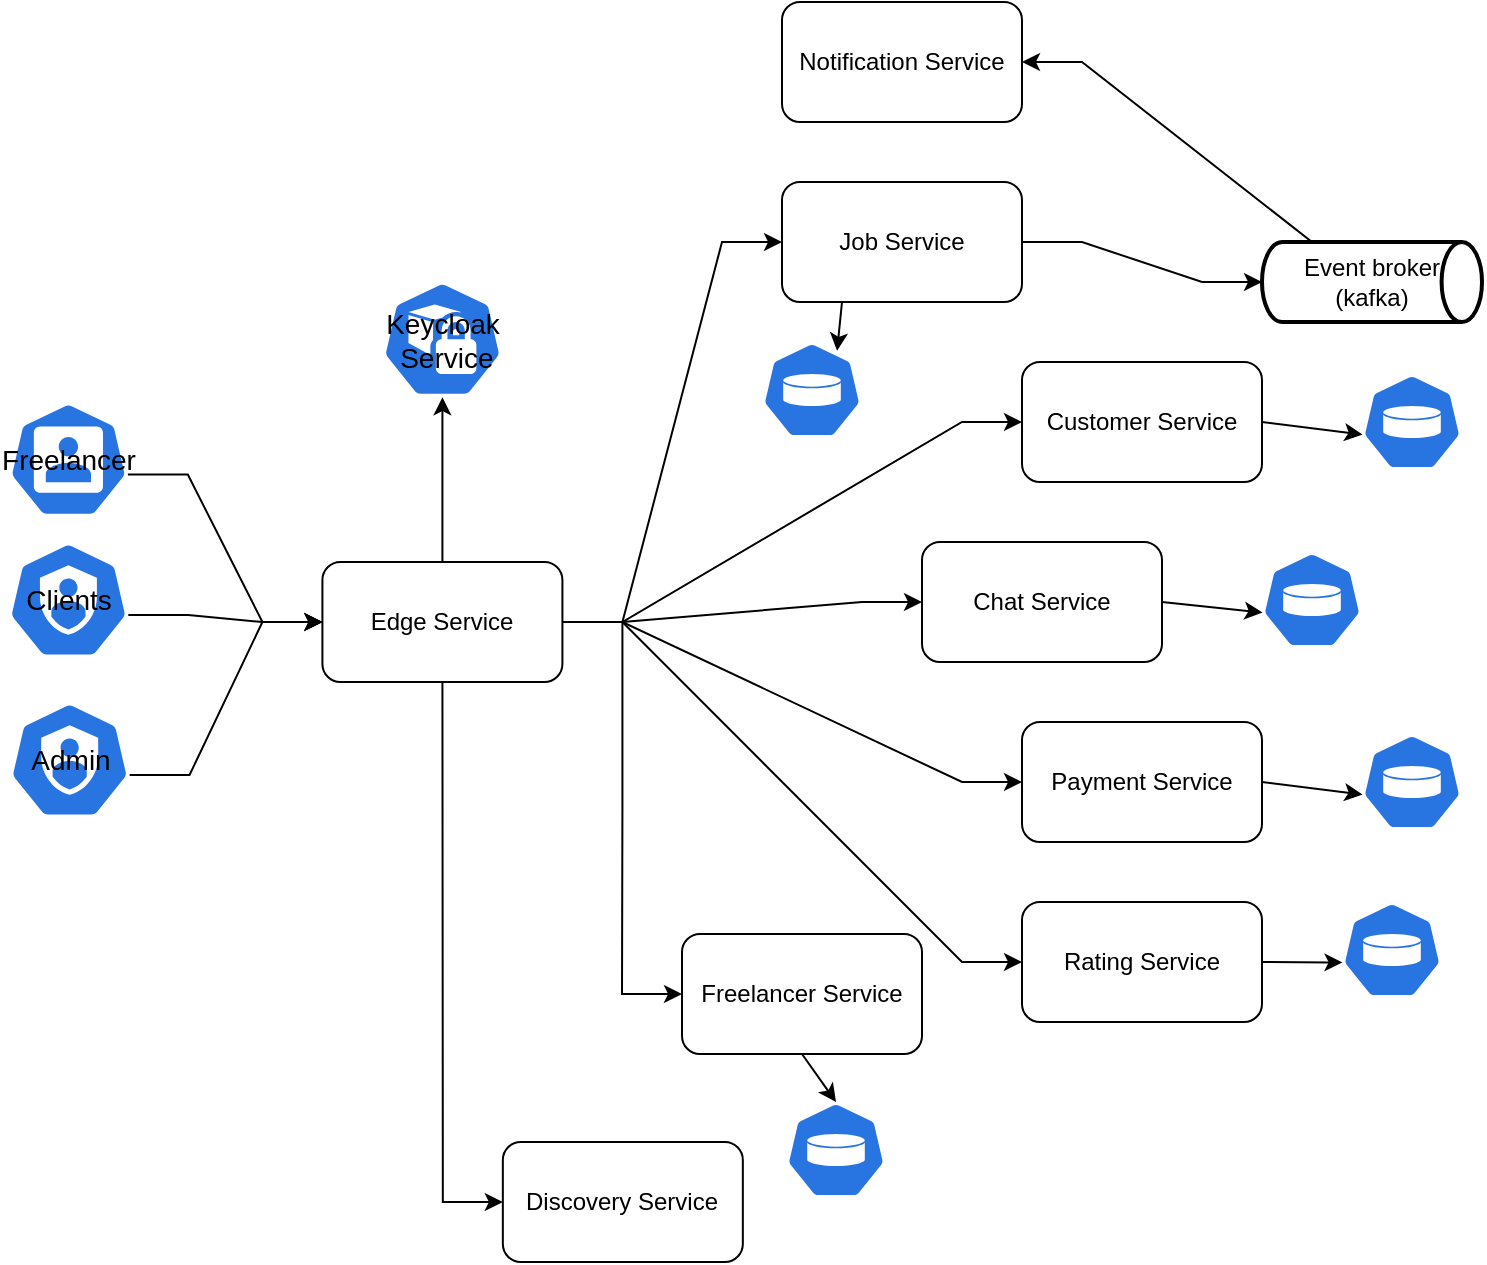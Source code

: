 <mxfile version="23.1.2" type="github">
  <diagram name="Страница — 1" id="Il09f_JZnOJmlo6yiQQx">
    <mxGraphModel dx="2670" dy="746" grid="1" gridSize="10" guides="1" tooltips="1" connect="1" arrows="1" fold="1" page="1" pageScale="1" pageWidth="827" pageHeight="1169" math="0" shadow="0">
      <root>
        <mxCell id="0" />
        <mxCell id="1" parent="0" />
        <mxCell id="KAlhx2F8nlkhRq3qYL2v-13" style="edgeStyle=entityRelationEdgeStyle;rounded=0;orthogonalLoop=1;jettySize=auto;html=1;exitX=0.995;exitY=0.63;exitDx=0;exitDy=0;exitPerimeter=0;entryX=0;entryY=0.5;entryDx=0;entryDy=0;" parent="1" source="KAlhx2F8nlkhRq3qYL2v-1" target="KAlhx2F8nlkhRq3qYL2v-12" edge="1">
          <mxGeometry relative="1" as="geometry" />
        </mxCell>
        <mxCell id="KAlhx2F8nlkhRq3qYL2v-1" value="&lt;font style=&quot;font-size: 14px;&quot;&gt;Freelancer&lt;/font&gt;" style="aspect=fixed;sketch=0;html=1;dashed=0;whitespace=wrap;fillColor=#2875E2;strokeColor=#ffffff;points=[[0.005,0.63,0],[0.1,0.2,0],[0.9,0.2,0],[0.5,0,0],[0.995,0.63,0],[0.72,0.99,0],[0.5,1,0],[0.28,0.99,0]];shape=mxgraph.kubernetes.icon2;prIcon=user" parent="1" vertex="1">
          <mxGeometry x="-769.79" y="250" width="60" height="57.6" as="geometry" />
        </mxCell>
        <mxCell id="KAlhx2F8nlkhRq3qYL2v-15" style="edgeStyle=entityRelationEdgeStyle;rounded=0;orthogonalLoop=1;jettySize=auto;html=1;exitX=0.995;exitY=0.63;exitDx=0;exitDy=0;exitPerimeter=0;entryX=0;entryY=0.5;entryDx=0;entryDy=0;" parent="1" source="KAlhx2F8nlkhRq3qYL2v-2" target="KAlhx2F8nlkhRq3qYL2v-12" edge="1">
          <mxGeometry relative="1" as="geometry" />
        </mxCell>
        <mxCell id="KAlhx2F8nlkhRq3qYL2v-2" value="&lt;font style=&quot;font-size: 14px;&quot;&gt;Clients&lt;/font&gt;" style="aspect=fixed;sketch=0;html=1;dashed=0;whitespace=wrap;fillColor=#2875E2;strokeColor=#ffffff;points=[[0.005,0.63,0],[0.1,0.2,0],[0.9,0.2,0],[0.5,0,0],[0.995,0.63,0],[0.72,0.99,0],[0.5,1,0],[0.28,0.99,0]];shape=mxgraph.kubernetes.icon2;prIcon=sa" parent="1" vertex="1">
          <mxGeometry x="-770.0" y="320" width="60.42" height="58" as="geometry" />
        </mxCell>
        <mxCell id="KAlhx2F8nlkhRq3qYL2v-16" style="edgeStyle=entityRelationEdgeStyle;rounded=0;orthogonalLoop=1;jettySize=auto;html=1;exitX=0.995;exitY=0.63;exitDx=0;exitDy=0;exitPerimeter=0;entryX=0;entryY=0.5;entryDx=0;entryDy=0;" parent="1" source="KAlhx2F8nlkhRq3qYL2v-3" target="KAlhx2F8nlkhRq3qYL2v-12" edge="1">
          <mxGeometry relative="1" as="geometry" />
        </mxCell>
        <mxCell id="KAlhx2F8nlkhRq3qYL2v-3" value="&lt;font style=&quot;font-size: 14px;&quot;&gt;Admin&lt;/font&gt;" style="aspect=fixed;sketch=0;html=1;dashed=0;whitespace=wrap;fillColor=#2875E2;strokeColor=#ffffff;points=[[0.005,0.63,0],[0.1,0.2,0],[0.9,0.2,0],[0.5,0,0],[0.995,0.63,0],[0.72,0.99,0],[0.5,1,0],[0.28,0.99,0]];shape=mxgraph.kubernetes.icon2;prIcon=sa" parent="1" vertex="1">
          <mxGeometry x="-769.37" y="400" width="60.42" height="58" as="geometry" />
        </mxCell>
        <mxCell id="KAlhx2F8nlkhRq3qYL2v-5" value="" style="aspect=fixed;sketch=0;html=1;dashed=0;whitespace=wrap;fillColor=#2875E2;strokeColor=#ffffff;points=[[0.005,0.63,0],[0.1,0.2,0],[0.9,0.2,0],[0.5,0,0],[0.995,0.63,0],[0.72,0.99,0],[0.5,1,0],[0.28,0.99,0]];shape=mxgraph.kubernetes.icon2;prIcon=vol" parent="1" vertex="1">
          <mxGeometry x="-393" y="220" width="50" height="48" as="geometry" />
        </mxCell>
        <mxCell id="KAlhx2F8nlkhRq3qYL2v-34" style="edgeStyle=entityRelationEdgeStyle;rounded=0;orthogonalLoop=1;jettySize=auto;html=1;exitX=0.25;exitY=1;exitDx=0;exitDy=0;entryX=0;entryY=0.5;entryDx=0;entryDy=0;" parent="1" source="KAlhx2F8nlkhRq3qYL2v-12" target="KAlhx2F8nlkhRq3qYL2v-24" edge="1">
          <mxGeometry relative="1" as="geometry" />
        </mxCell>
        <mxCell id="wgMH-Wj2FU-8Tyl37wwq-6" style="edgeStyle=entityRelationEdgeStyle;rounded=0;orthogonalLoop=1;jettySize=auto;html=1;exitX=1;exitY=0.25;exitDx=0;exitDy=0;entryX=0;entryY=0.5;entryDx=0;entryDy=0;" edge="1" parent="1" target="KAlhx2F8nlkhRq3qYL2v-23">
          <mxGeometry relative="1" as="geometry">
            <mxPoint x="-492.79" y="360" as="sourcePoint" />
            <mxPoint x="-373" y="205" as="targetPoint" />
          </mxGeometry>
        </mxCell>
        <mxCell id="wgMH-Wj2FU-8Tyl37wwq-7" style="edgeStyle=entityRelationEdgeStyle;rounded=0;orthogonalLoop=1;jettySize=auto;html=1;exitX=1;exitY=0.25;exitDx=0;exitDy=0;entryX=0;entryY=0.5;entryDx=0;entryDy=0;" edge="1" parent="1" target="KAlhx2F8nlkhRq3qYL2v-20">
          <mxGeometry relative="1" as="geometry">
            <mxPoint x="-492.79" y="360" as="sourcePoint" />
            <mxPoint x="-373" y="275" as="targetPoint" />
          </mxGeometry>
        </mxCell>
        <mxCell id="wgMH-Wj2FU-8Tyl37wwq-8" style="edgeStyle=entityRelationEdgeStyle;rounded=0;orthogonalLoop=1;jettySize=auto;html=1;exitX=1;exitY=0.5;exitDx=0;exitDy=0;" edge="1" parent="1" source="KAlhx2F8nlkhRq3qYL2v-12" target="KAlhx2F8nlkhRq3qYL2v-22">
          <mxGeometry relative="1" as="geometry" />
        </mxCell>
        <mxCell id="wgMH-Wj2FU-8Tyl37wwq-9" style="edgeStyle=entityRelationEdgeStyle;rounded=0;orthogonalLoop=1;jettySize=auto;html=1;exitX=1;exitY=0.5;exitDx=0;exitDy=0;entryX=0;entryY=0.5;entryDx=0;entryDy=0;" edge="1" parent="1" source="KAlhx2F8nlkhRq3qYL2v-12" target="KAlhx2F8nlkhRq3qYL2v-18">
          <mxGeometry relative="1" as="geometry" />
        </mxCell>
        <mxCell id="wgMH-Wj2FU-8Tyl37wwq-12" style="edgeStyle=entityRelationEdgeStyle;rounded=0;orthogonalLoop=1;jettySize=auto;html=1;exitX=1;exitY=0.5;exitDx=0;exitDy=0;entryX=0;entryY=0.5;entryDx=0;entryDy=0;" edge="1" parent="1" source="KAlhx2F8nlkhRq3qYL2v-12" target="KAlhx2F8nlkhRq3qYL2v-19">
          <mxGeometry relative="1" as="geometry" />
        </mxCell>
        <mxCell id="wgMH-Wj2FU-8Tyl37wwq-13" style="edgeStyle=entityRelationEdgeStyle;rounded=0;orthogonalLoop=1;jettySize=auto;html=1;exitX=1;exitY=0.5;exitDx=0;exitDy=0;entryX=0;entryY=0.5;entryDx=0;entryDy=0;" edge="1" parent="1" source="KAlhx2F8nlkhRq3qYL2v-12" target="KAlhx2F8nlkhRq3qYL2v-21">
          <mxGeometry relative="1" as="geometry" />
        </mxCell>
        <mxCell id="KAlhx2F8nlkhRq3qYL2v-12" value="Edge Service" style="rounded=1;whiteSpace=wrap;html=1;" parent="1" vertex="1">
          <mxGeometry x="-612.79" y="330" width="120" height="60" as="geometry" />
        </mxCell>
        <mxCell id="KAlhx2F8nlkhRq3qYL2v-17" value="Notification Service&lt;br&gt;" style="rounded=1;whiteSpace=wrap;html=1;" parent="1" vertex="1">
          <mxGeometry x="-383" y="50" width="120" height="60" as="geometry" />
        </mxCell>
        <mxCell id="KAlhx2F8nlkhRq3qYL2v-18" value="Payment Service" style="rounded=1;whiteSpace=wrap;html=1;" parent="1" vertex="1">
          <mxGeometry x="-263" y="410" width="120" height="60" as="geometry" />
        </mxCell>
        <mxCell id="KAlhx2F8nlkhRq3qYL2v-19" value="Rating Service" style="rounded=1;whiteSpace=wrap;html=1;" parent="1" vertex="1">
          <mxGeometry x="-263" y="500" width="120" height="60" as="geometry" />
        </mxCell>
        <mxCell id="KAlhx2F8nlkhRq3qYL2v-20" value="Customer Service" style="rounded=1;whiteSpace=wrap;html=1;" parent="1" vertex="1">
          <mxGeometry x="-263" y="230" width="120" height="60" as="geometry" />
        </mxCell>
        <mxCell id="KAlhx2F8nlkhRq3qYL2v-21" value="Freelancer Service" style="rounded=1;whiteSpace=wrap;html=1;" parent="1" vertex="1">
          <mxGeometry x="-433" y="516" width="120" height="60" as="geometry" />
        </mxCell>
        <mxCell id="KAlhx2F8nlkhRq3qYL2v-22" value="Chat Service" style="rounded=1;whiteSpace=wrap;html=1;" parent="1" vertex="1">
          <mxGeometry x="-313" y="320" width="120" height="60" as="geometry" />
        </mxCell>
        <mxCell id="KAlhx2F8nlkhRq3qYL2v-23" value="Job Service" style="rounded=1;whiteSpace=wrap;html=1;" parent="1" vertex="1">
          <mxGeometry x="-383" y="140" width="120" height="60" as="geometry" />
        </mxCell>
        <mxCell id="KAlhx2F8nlkhRq3qYL2v-24" value="Discovery Service" style="rounded=1;whiteSpace=wrap;html=1;" parent="1" vertex="1">
          <mxGeometry x="-522.58" y="620" width="120" height="60" as="geometry" />
        </mxCell>
        <mxCell id="KAlhx2F8nlkhRq3qYL2v-35" value="&lt;font style=&quot;font-size: 14px;&quot;&gt;Keycloak&lt;br&gt;&amp;nbsp;Service&lt;/font&gt;" style="aspect=fixed;sketch=0;html=1;dashed=0;whitespace=wrap;fillColor=#2875E2;strokeColor=#ffffff;points=[[0.005,0.63,0],[0.1,0.2,0],[0.9,0.2,0],[0.5,0,0],[0.995,0.63,0],[0.72,0.99,0],[0.5,1,0],[0.28,0.99,0]];shape=mxgraph.kubernetes.icon2;prIcon=psp" parent="1" vertex="1">
          <mxGeometry x="-583" y="189.6" width="60.42" height="58" as="geometry" />
        </mxCell>
        <mxCell id="KAlhx2F8nlkhRq3qYL2v-37" style="edgeStyle=none;rounded=0;orthogonalLoop=1;jettySize=auto;html=1;exitX=0.5;exitY=0;exitDx=0;exitDy=0;entryX=0.5;entryY=1;entryDx=0;entryDy=0;entryPerimeter=0;" parent="1" source="KAlhx2F8nlkhRq3qYL2v-12" target="KAlhx2F8nlkhRq3qYL2v-35" edge="1">
          <mxGeometry relative="1" as="geometry" />
        </mxCell>
        <mxCell id="wgMH-Wj2FU-8Tyl37wwq-18" style="edgeStyle=entityRelationEdgeStyle;rounded=0;orthogonalLoop=1;jettySize=auto;html=1;exitX=0.5;exitY=0;exitDx=0;exitDy=0;exitPerimeter=0;" edge="1" parent="1" source="KAlhx2F8nlkhRq3qYL2v-39" target="KAlhx2F8nlkhRq3qYL2v-17">
          <mxGeometry relative="1" as="geometry" />
        </mxCell>
        <mxCell id="KAlhx2F8nlkhRq3qYL2v-39" value="Event broker&lt;br&gt;(kafka)" style="strokeWidth=2;html=1;shape=mxgraph.flowchart.direct_data;whiteSpace=wrap;" parent="1" vertex="1">
          <mxGeometry x="-143" y="170" width="110" height="40" as="geometry" />
        </mxCell>
        <mxCell id="wgMH-Wj2FU-8Tyl37wwq-14" style="edgeStyle=entityRelationEdgeStyle;rounded=0;orthogonalLoop=1;jettySize=auto;html=1;exitX=1;exitY=0.5;exitDx=0;exitDy=0;entryX=0;entryY=0.5;entryDx=0;entryDy=0;entryPerimeter=0;" edge="1" parent="1" source="KAlhx2F8nlkhRq3qYL2v-23" target="KAlhx2F8nlkhRq3qYL2v-39">
          <mxGeometry relative="1" as="geometry" />
        </mxCell>
        <mxCell id="wgMH-Wj2FU-8Tyl37wwq-20" style="edgeStyle=none;rounded=0;orthogonalLoop=1;jettySize=auto;html=1;exitX=0.25;exitY=1;exitDx=0;exitDy=0;entryX=0.751;entryY=0.092;entryDx=0;entryDy=0;entryPerimeter=0;" edge="1" parent="1" source="KAlhx2F8nlkhRq3qYL2v-23" target="KAlhx2F8nlkhRq3qYL2v-5">
          <mxGeometry relative="1" as="geometry" />
        </mxCell>
        <mxCell id="wgMH-Wj2FU-8Tyl37wwq-21" value="" style="aspect=fixed;sketch=0;html=1;dashed=0;whitespace=wrap;fillColor=#2875E2;strokeColor=#ffffff;points=[[0.005,0.63,0],[0.1,0.2,0],[0.9,0.2,0],[0.5,0,0],[0.995,0.63,0],[0.72,0.99,0],[0.5,1,0],[0.28,0.99,0]];shape=mxgraph.kubernetes.icon2;prIcon=vol" vertex="1" parent="1">
          <mxGeometry x="-93" y="236" width="50" height="48" as="geometry" />
        </mxCell>
        <mxCell id="wgMH-Wj2FU-8Tyl37wwq-22" value="" style="aspect=fixed;sketch=0;html=1;dashed=0;whitespace=wrap;fillColor=#2875E2;strokeColor=#ffffff;points=[[0.005,0.63,0],[0.1,0.2,0],[0.9,0.2,0],[0.5,0,0],[0.995,0.63,0],[0.72,0.99,0],[0.5,1,0],[0.28,0.99,0]];shape=mxgraph.kubernetes.icon2;prIcon=vol" vertex="1" parent="1">
          <mxGeometry x="-143" y="325" width="50" height="48" as="geometry" />
        </mxCell>
        <mxCell id="wgMH-Wj2FU-8Tyl37wwq-23" value="" style="aspect=fixed;sketch=0;html=1;dashed=0;whitespace=wrap;fillColor=#2875E2;strokeColor=#ffffff;points=[[0.005,0.63,0],[0.1,0.2,0],[0.9,0.2,0],[0.5,0,0],[0.995,0.63,0],[0.72,0.99,0],[0.5,1,0],[0.28,0.99,0]];shape=mxgraph.kubernetes.icon2;prIcon=vol" vertex="1" parent="1">
          <mxGeometry x="-93" y="416" width="50" height="48" as="geometry" />
        </mxCell>
        <mxCell id="wgMH-Wj2FU-8Tyl37wwq-24" value="" style="aspect=fixed;sketch=0;html=1;dashed=0;whitespace=wrap;fillColor=#2875E2;strokeColor=#ffffff;points=[[0.005,0.63,0],[0.1,0.2,0],[0.9,0.2,0],[0.5,0,0],[0.995,0.63,0],[0.72,0.99,0],[0.5,1,0],[0.28,0.99,0]];shape=mxgraph.kubernetes.icon2;prIcon=vol" vertex="1" parent="1">
          <mxGeometry x="-103" y="500" width="50" height="48" as="geometry" />
        </mxCell>
        <mxCell id="wgMH-Wj2FU-8Tyl37wwq-25" value="" style="aspect=fixed;sketch=0;html=1;dashed=0;whitespace=wrap;fillColor=#2875E2;strokeColor=#ffffff;points=[[0.005,0.63,0],[0.1,0.2,0],[0.9,0.2,0],[0.5,0,0],[0.995,0.63,0],[0.72,0.99,0],[0.5,1,0],[0.28,0.99,0]];shape=mxgraph.kubernetes.icon2;prIcon=vol" vertex="1" parent="1">
          <mxGeometry x="-381" y="600" width="50" height="48" as="geometry" />
        </mxCell>
        <mxCell id="wgMH-Wj2FU-8Tyl37wwq-26" style="edgeStyle=none;rounded=0;orthogonalLoop=1;jettySize=auto;html=1;exitX=0.5;exitY=1;exitDx=0;exitDy=0;entryX=0.5;entryY=0;entryDx=0;entryDy=0;entryPerimeter=0;" edge="1" parent="1" source="KAlhx2F8nlkhRq3qYL2v-21" target="wgMH-Wj2FU-8Tyl37wwq-25">
          <mxGeometry relative="1" as="geometry" />
        </mxCell>
        <mxCell id="wgMH-Wj2FU-8Tyl37wwq-27" style="edgeStyle=none;rounded=0;orthogonalLoop=1;jettySize=auto;html=1;exitX=1;exitY=0.5;exitDx=0;exitDy=0;entryX=0.005;entryY=0.63;entryDx=0;entryDy=0;entryPerimeter=0;" edge="1" parent="1" source="KAlhx2F8nlkhRq3qYL2v-19" target="wgMH-Wj2FU-8Tyl37wwq-24">
          <mxGeometry relative="1" as="geometry" />
        </mxCell>
        <mxCell id="wgMH-Wj2FU-8Tyl37wwq-28" style="edgeStyle=none;rounded=0;orthogonalLoop=1;jettySize=auto;html=1;exitX=1;exitY=0.5;exitDx=0;exitDy=0;entryX=0.005;entryY=0.63;entryDx=0;entryDy=0;entryPerimeter=0;" edge="1" parent="1" source="KAlhx2F8nlkhRq3qYL2v-18" target="wgMH-Wj2FU-8Tyl37wwq-23">
          <mxGeometry relative="1" as="geometry" />
        </mxCell>
        <mxCell id="wgMH-Wj2FU-8Tyl37wwq-29" style="edgeStyle=none;rounded=0;orthogonalLoop=1;jettySize=auto;html=1;exitX=1;exitY=0.5;exitDx=0;exitDy=0;entryX=0.005;entryY=0.63;entryDx=0;entryDy=0;entryPerimeter=0;" edge="1" parent="1" source="KAlhx2F8nlkhRq3qYL2v-22" target="wgMH-Wj2FU-8Tyl37wwq-22">
          <mxGeometry relative="1" as="geometry" />
        </mxCell>
        <mxCell id="wgMH-Wj2FU-8Tyl37wwq-30" style="edgeStyle=none;rounded=0;orthogonalLoop=1;jettySize=auto;html=1;exitX=1;exitY=0.5;exitDx=0;exitDy=0;entryX=0.005;entryY=0.63;entryDx=0;entryDy=0;entryPerimeter=0;" edge="1" parent="1" source="KAlhx2F8nlkhRq3qYL2v-20" target="wgMH-Wj2FU-8Tyl37wwq-21">
          <mxGeometry relative="1" as="geometry" />
        </mxCell>
      </root>
    </mxGraphModel>
  </diagram>
</mxfile>
